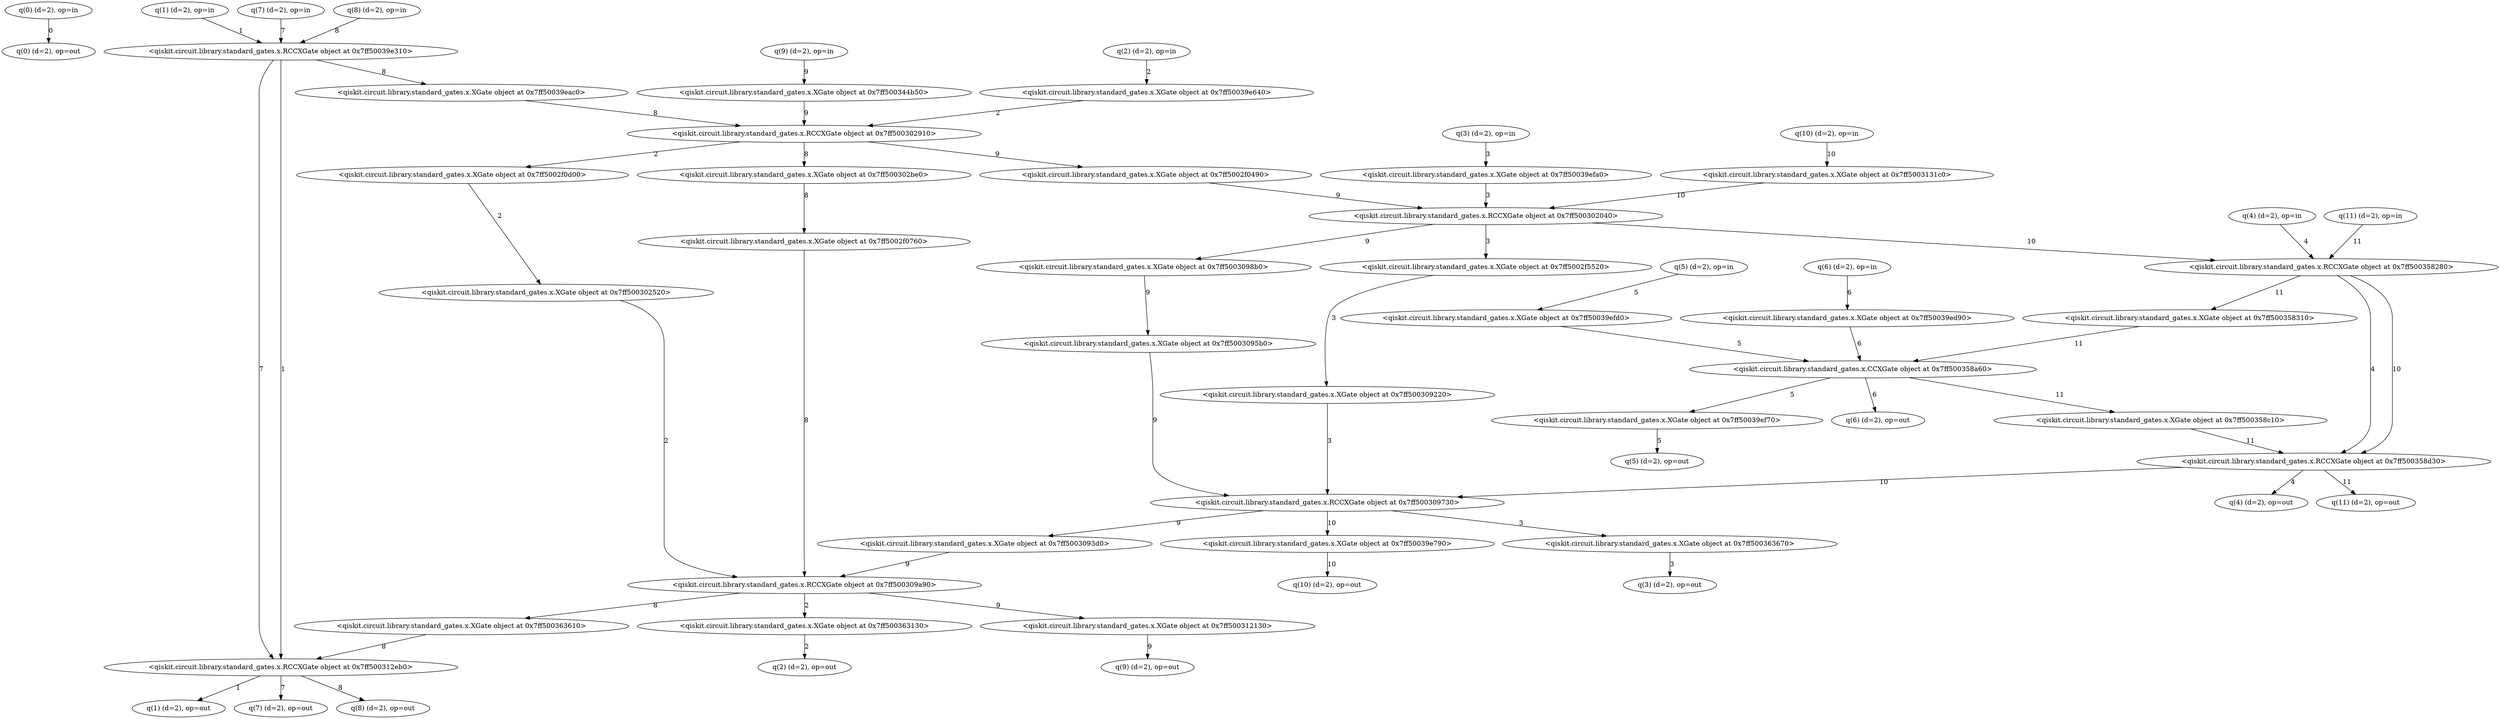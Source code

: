 digraph G {
0 [label="q(0) (d=2), op=in", qubits="0", matrix="None", ancilla=false];
1 [label="q(1) (d=2), op=in", qubits="1", matrix="None", ancilla=false];
2 [label="q(2) (d=2), op=in", qubits="2", matrix="None", ancilla=false];
3 [label="q(3) (d=2), op=in", qubits="3", matrix="None", ancilla=false];
4 [label="q(4) (d=2), op=in", qubits="4", matrix="None", ancilla=false];
5 [label="q(5) (d=2), op=in", qubits="5", matrix="None", ancilla=false];
6 [label="q(6) (d=2), op=in", qubits="6", matrix="None", ancilla=false];
7 [label="q(7) (d=2), op=in", qubits="7", matrix="None", ancilla=true];
8 [label="q(8) (d=2), op=in", qubits="8", matrix="None", ancilla=true];
9 [label="q(9) (d=2), op=in", qubits="9", matrix="None", ancilla=true];
10 [label="q(10) (d=2), op=in", qubits="10", matrix="None", ancilla=true];
11 [label="q(11) (d=2), op=in", qubits="11", matrix="None", ancilla=true];
12 [label="<qiskit.circuit.library.standard_gates.x.XGate object at 0x7ff50039e640>", qubits="2", matrix="[[0, 1], [1, 0]]"];
13 [label="<qiskit.circuit.library.standard_gates.x.XGate object at 0x7ff50039efa0>", qubits="3", matrix="[[0, 1], [1, 0]]"];
14 [label="<qiskit.circuit.library.standard_gates.x.XGate object at 0x7ff50039efd0>", qubits="5", matrix="[[0, 1], [1, 0]]"];
15 [label="<qiskit.circuit.library.standard_gates.x.XGate object at 0x7ff50039ed90>", qubits="6", matrix="[[0, 1], [1, 0]]"];
16 [label="<qiskit.circuit.library.standard_gates.x.RCCXGate object at 0x7ff50039e310>", qubits="1,7,8", matrix="[[0, 1], [-1, 0]]"];
17 [label="<qiskit.circuit.library.standard_gates.x.XGate object at 0x7ff50039eac0>", qubits="8", matrix="[[0, 1], [1, 0]]"];
18 [label="<qiskit.circuit.library.standard_gates.x.XGate object at 0x7ff500344b50>", qubits="9", matrix="[[0, 1], [1, 0]]"];
19 [label="<qiskit.circuit.library.standard_gates.x.RCCXGate object at 0x7ff500302910>", qubits="2,8,9", matrix="[[0, 1], [-1, 0]]"];
20 [label="<qiskit.circuit.library.standard_gates.x.XGate object at 0x7ff500302be0>", qubits="8", matrix="[[0, 1], [1, 0]]"];
21 [label="<qiskit.circuit.library.standard_gates.x.XGate object at 0x7ff5002f0760>", qubits="8", matrix="[[0, 1], [1, 0]]"];
22 [label="<qiskit.circuit.library.standard_gates.x.XGate object at 0x7ff5002f0490>", qubits="9", matrix="[[0, 1], [1, 0]]"];
23 [label="<qiskit.circuit.library.standard_gates.x.XGate object at 0x7ff5002f0d00>", qubits="2", matrix="[[0, 1], [1, 0]]"];
24 [label="<qiskit.circuit.library.standard_gates.x.XGate object at 0x7ff500302520>", qubits="2", matrix="[[0, 1], [1, 0]]"];
25 [label="<qiskit.circuit.library.standard_gates.x.XGate object at 0x7ff5003131c0>", qubits="10", matrix="[[0, 1], [1, 0]]"];
26 [label="<qiskit.circuit.library.standard_gates.x.RCCXGate object at 0x7ff500302040>", qubits="3,9,10", matrix="[[0, 1], [-1, 0]]"];
27 [label="<qiskit.circuit.library.standard_gates.x.XGate object at 0x7ff5003098b0>", qubits="9", matrix="[[0, 1], [1, 0]]"];
28 [label="<qiskit.circuit.library.standard_gates.x.XGate object at 0x7ff5003095b0>", qubits="9", matrix="[[0, 1], [1, 0]]"];
29 [label="<qiskit.circuit.library.standard_gates.x.XGate object at 0x7ff5002f5520>", qubits="3", matrix="[[0, 1], [1, 0]]"];
30 [label="<qiskit.circuit.library.standard_gates.x.XGate object at 0x7ff500309220>", qubits="3", matrix="[[0, 1], [1, 0]]"];
31 [label="<qiskit.circuit.library.standard_gates.x.RCCXGate object at 0x7ff500358280>", qubits="4,10,11", matrix="[[0, 1], [-1, 0]]"];
32 [label="<qiskit.circuit.library.standard_gates.x.XGate object at 0x7ff500358310>", qubits="11", matrix="[[0, 1], [1, 0]]"];
33 [label="<qiskit.circuit.library.standard_gates.x.CCXGate object at 0x7ff500358a60>", qubits="5,11,6", matrix="[[0, 1], [1, 0]]"];
34 [label="<qiskit.circuit.library.standard_gates.x.XGate object at 0x7ff500358c10>", qubits="11", matrix="[[0, 1], [1, 0]]"];
35 [label="<qiskit.circuit.library.standard_gates.x.RCCXGate object at 0x7ff500358d30>", qubits="4,10,11", matrix="[[0, 1], [-1, 0]]"];
36 [label="<qiskit.circuit.library.standard_gates.x.RCCXGate object at 0x7ff500309730>", qubits="3,9,10", matrix="[[0, 1], [-1, 0]]"];
37 [label="<qiskit.circuit.library.standard_gates.x.XGate object at 0x7ff5003093d0>", qubits="9", matrix="[[0, 1], [1, 0]]"];
38 [label="<qiskit.circuit.library.standard_gates.x.XGate object at 0x7ff50039e790>", qubits="10", matrix="[[0, 1], [1, 0]]"];
39 [label="<qiskit.circuit.library.standard_gates.x.RCCXGate object at 0x7ff500309a90>", qubits="2,8,9", matrix="[[0, 1], [-1, 0]]"];
40 [label="<qiskit.circuit.library.standard_gates.x.XGate object at 0x7ff500363610>", qubits="8", matrix="[[0, 1], [1, 0]]"];
41 [label="<qiskit.circuit.library.standard_gates.x.XGate object at 0x7ff500312130>", qubits="9", matrix="[[0, 1], [1, 0]]"];
42 [label="<qiskit.circuit.library.standard_gates.x.RCCXGate object at 0x7ff500312eb0>", qubits="1,7,8", matrix="[[0, 1], [-1, 0]]"];
43 [label="<qiskit.circuit.library.standard_gates.x.XGate object at 0x7ff500363130>", qubits="2", matrix="[[0, 1], [1, 0]]"];
44 [label="<qiskit.circuit.library.standard_gates.x.XGate object at 0x7ff500363670>", qubits="3", matrix="[[0, 1], [1, 0]]"];
45 [label="<qiskit.circuit.library.standard_gates.x.XGate object at 0x7ff50039ef70>", qubits="5", matrix="[[0, 1], [1, 0]]"];
46 [label="q(0) (d=2), op=out", qubits="0", matrix="None", ancilla=false];
47 [label="q(1) (d=2), op=out", qubits="1", matrix="None", ancilla=false];
48 [label="q(2) (d=2), op=out", qubits="2", matrix="None", ancilla=false];
49 [label="q(3) (d=2), op=out", qubits="3", matrix="None", ancilla=false];
50 [label="q(4) (d=2), op=out", qubits="4", matrix="None", ancilla=false];
51 [label="q(5) (d=2), op=out", qubits="5", matrix="None", ancilla=false];
52 [label="q(6) (d=2), op=out", qubits="6", matrix="None", ancilla=false];
53 [label="q(7) (d=2), op=out", qubits="7", matrix="None", ancilla=true];
54 [label="q(8) (d=2), op=out", qubits="8", matrix="None", ancilla=true];
55 [label="q(9) (d=2), op=out", qubits="9", matrix="None", ancilla=true];
56 [label="q(10) (d=2), op=out", qubits="10", matrix="None", ancilla=true];
57 [label="q(11) (d=2), op=out", qubits="11", matrix="None", ancilla=true];
2 -> 12 [label=2];
3 -> 13 [label=3];
5 -> 14 [label=5];
6 -> 15 [label=6];
1 -> 16 [label=1];
7 -> 16 [label=7];
8 -> 16 [label=8];
16 -> 17 [label=8];
9 -> 18 [label=9];
12 -> 19 [label=2];
17 -> 19 [label=8];
18 -> 19 [label=9];
19 -> 20 [label=8];
20 -> 21 [label=8];
19 -> 22 [label=9];
19 -> 23 [label=2];
23 -> 24 [label=2];
10 -> 25 [label=10];
13 -> 26 [label=3];
22 -> 26 [label=9];
25 -> 26 [label=10];
26 -> 27 [label=9];
27 -> 28 [label=9];
26 -> 29 [label=3];
29 -> 30 [label=3];
4 -> 31 [label=4];
26 -> 31 [label=10];
11 -> 31 [label=11];
31 -> 32 [label=11];
14 -> 33 [label=5];
32 -> 33 [label=11];
15 -> 33 [label=6];
33 -> 34 [label=11];
31 -> 35 [label=4];
31 -> 35 [label=10];
34 -> 35 [label=11];
30 -> 36 [label=3];
28 -> 36 [label=9];
35 -> 36 [label=10];
36 -> 37 [label=9];
36 -> 38 [label=10];
24 -> 39 [label=2];
21 -> 39 [label=8];
37 -> 39 [label=9];
39 -> 40 [label=8];
39 -> 41 [label=9];
16 -> 42 [label=1];
16 -> 42 [label=7];
40 -> 42 [label=8];
39 -> 43 [label=2];
36 -> 44 [label=3];
33 -> 45 [label=5];
0 -> 46 [label=0];
42 -> 47 [label=1];
43 -> 48 [label=2];
44 -> 49 [label=3];
35 -> 50 [label=4];
45 -> 51 [label=5];
33 -> 52 [label=6];
42 -> 53 [label=7];
42 -> 54 [label=8];
41 -> 55 [label=9];
38 -> 56 [label=10];
35 -> 57 [label=11];
}
